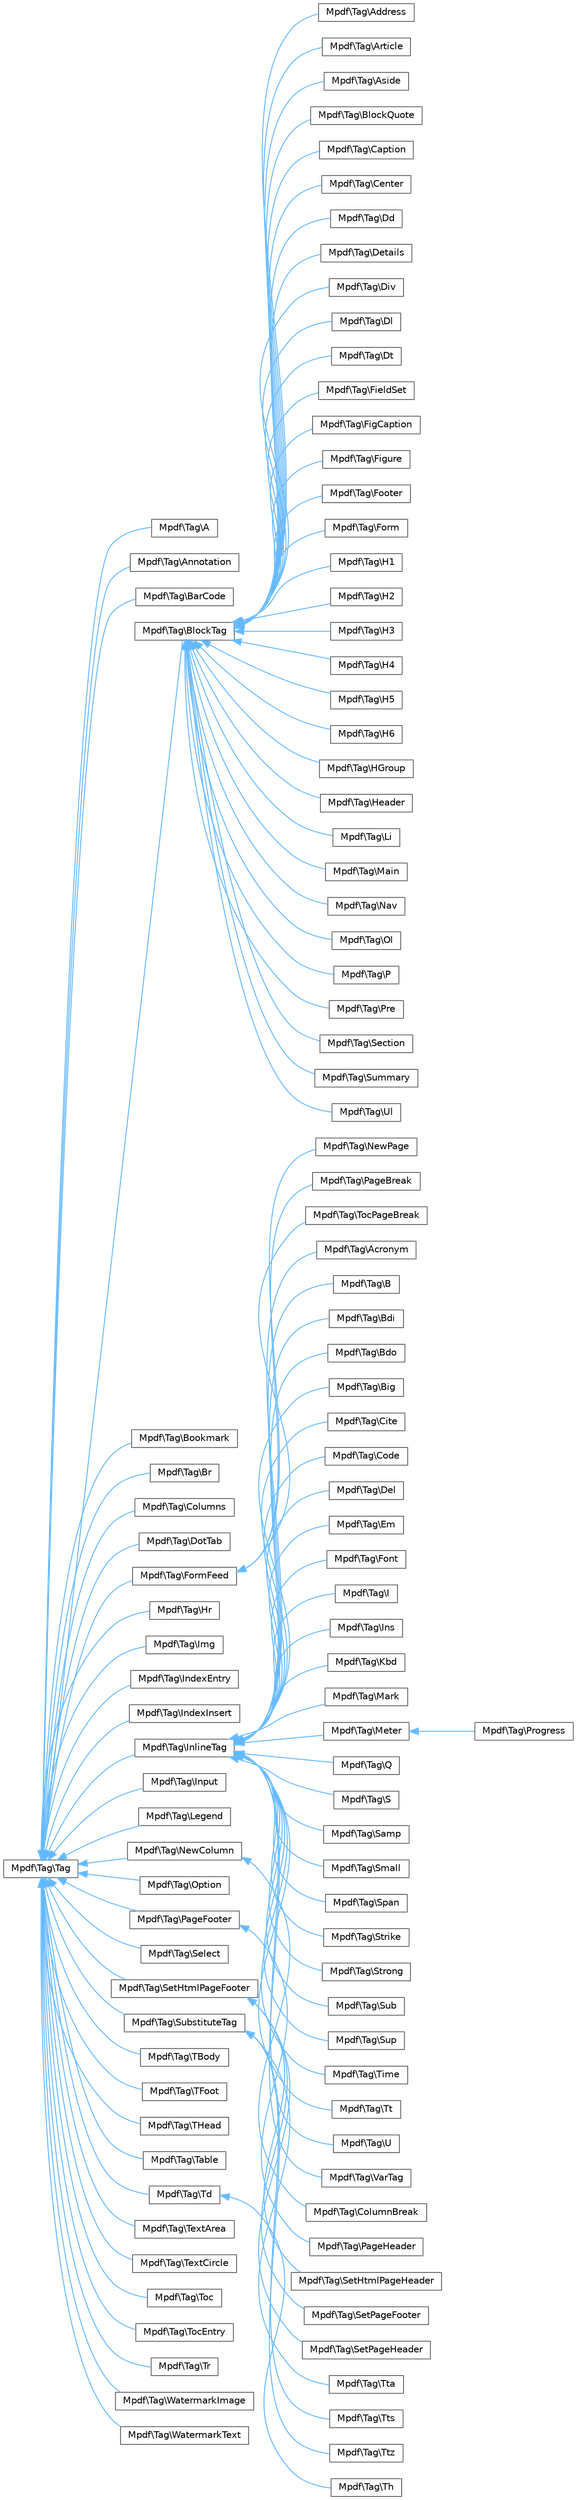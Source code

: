 digraph "Graphical Class Hierarchy"
{
 // LATEX_PDF_SIZE
  bgcolor="transparent";
  edge [fontname=Helvetica,fontsize=10,labelfontname=Helvetica,labelfontsize=10];
  node [fontname=Helvetica,fontsize=10,shape=box,height=0.2,width=0.4];
  rankdir="LR";
  Node0 [id="Node000000",label="Mpdf\\Tag\\Tag",height=0.2,width=0.4,color="grey40", fillcolor="white", style="filled",URL="$classMpdf_1_1Tag_1_1Tag.html",tooltip=" "];
  Node0 -> Node1 [id="edge83_Node000000_Node000001",dir="back",color="steelblue1",style="solid",tooltip=" "];
  Node1 [id="Node000001",label="Mpdf\\Tag\\A",height=0.2,width=0.4,color="grey40", fillcolor="white", style="filled",URL="$classMpdf_1_1Tag_1_1A.html",tooltip=" "];
  Node0 -> Node2 [id="edge84_Node000000_Node000002",dir="back",color="steelblue1",style="solid",tooltip=" "];
  Node2 [id="Node000002",label="Mpdf\\Tag\\Annotation",height=0.2,width=0.4,color="grey40", fillcolor="white", style="filled",URL="$classMpdf_1_1Tag_1_1Annotation.html",tooltip=" "];
  Node0 -> Node3 [id="edge85_Node000000_Node000003",dir="back",color="steelblue1",style="solid",tooltip=" "];
  Node3 [id="Node000003",label="Mpdf\\Tag\\BarCode",height=0.2,width=0.4,color="grey40", fillcolor="white", style="filled",URL="$classMpdf_1_1Tag_1_1BarCode.html",tooltip=" "];
  Node0 -> Node4 [id="edge86_Node000000_Node000004",dir="back",color="steelblue1",style="solid",tooltip=" "];
  Node4 [id="Node000004",label="Mpdf\\Tag\\BlockTag",height=0.2,width=0.4,color="grey40", fillcolor="white", style="filled",URL="$classMpdf_1_1Tag_1_1BlockTag.html",tooltip=" "];
  Node4 -> Node5 [id="edge87_Node000004_Node000005",dir="back",color="steelblue1",style="solid",tooltip=" "];
  Node5 [id="Node000005",label="Mpdf\\Tag\\Address",height=0.2,width=0.4,color="grey40", fillcolor="white", style="filled",URL="$classMpdf_1_1Tag_1_1Address.html",tooltip=" "];
  Node4 -> Node6 [id="edge88_Node000004_Node000006",dir="back",color="steelblue1",style="solid",tooltip=" "];
  Node6 [id="Node000006",label="Mpdf\\Tag\\Article",height=0.2,width=0.4,color="grey40", fillcolor="white", style="filled",URL="$classMpdf_1_1Tag_1_1Article.html",tooltip=" "];
  Node4 -> Node7 [id="edge89_Node000004_Node000007",dir="back",color="steelblue1",style="solid",tooltip=" "];
  Node7 [id="Node000007",label="Mpdf\\Tag\\Aside",height=0.2,width=0.4,color="grey40", fillcolor="white", style="filled",URL="$classMpdf_1_1Tag_1_1Aside.html",tooltip=" "];
  Node4 -> Node8 [id="edge90_Node000004_Node000008",dir="back",color="steelblue1",style="solid",tooltip=" "];
  Node8 [id="Node000008",label="Mpdf\\Tag\\BlockQuote",height=0.2,width=0.4,color="grey40", fillcolor="white", style="filled",URL="$classMpdf_1_1Tag_1_1BlockQuote.html",tooltip=" "];
  Node4 -> Node9 [id="edge91_Node000004_Node000009",dir="back",color="steelblue1",style="solid",tooltip=" "];
  Node9 [id="Node000009",label="Mpdf\\Tag\\Caption",height=0.2,width=0.4,color="grey40", fillcolor="white", style="filled",URL="$classMpdf_1_1Tag_1_1Caption.html",tooltip=" "];
  Node4 -> Node10 [id="edge92_Node000004_Node000010",dir="back",color="steelblue1",style="solid",tooltip=" "];
  Node10 [id="Node000010",label="Mpdf\\Tag\\Center",height=0.2,width=0.4,color="grey40", fillcolor="white", style="filled",URL="$classMpdf_1_1Tag_1_1Center.html",tooltip=" "];
  Node4 -> Node11 [id="edge93_Node000004_Node000011",dir="back",color="steelblue1",style="solid",tooltip=" "];
  Node11 [id="Node000011",label="Mpdf\\Tag\\Dd",height=0.2,width=0.4,color="grey40", fillcolor="white", style="filled",URL="$classMpdf_1_1Tag_1_1Dd.html",tooltip=" "];
  Node4 -> Node12 [id="edge94_Node000004_Node000012",dir="back",color="steelblue1",style="solid",tooltip=" "];
  Node12 [id="Node000012",label="Mpdf\\Tag\\Details",height=0.2,width=0.4,color="grey40", fillcolor="white", style="filled",URL="$classMpdf_1_1Tag_1_1Details.html",tooltip=" "];
  Node4 -> Node13 [id="edge95_Node000004_Node000013",dir="back",color="steelblue1",style="solid",tooltip=" "];
  Node13 [id="Node000013",label="Mpdf\\Tag\\Div",height=0.2,width=0.4,color="grey40", fillcolor="white", style="filled",URL="$classMpdf_1_1Tag_1_1Div.html",tooltip=" "];
  Node4 -> Node14 [id="edge96_Node000004_Node000014",dir="back",color="steelblue1",style="solid",tooltip=" "];
  Node14 [id="Node000014",label="Mpdf\\Tag\\Dl",height=0.2,width=0.4,color="grey40", fillcolor="white", style="filled",URL="$classMpdf_1_1Tag_1_1Dl.html",tooltip=" "];
  Node4 -> Node15 [id="edge97_Node000004_Node000015",dir="back",color="steelblue1",style="solid",tooltip=" "];
  Node15 [id="Node000015",label="Mpdf\\Tag\\Dt",height=0.2,width=0.4,color="grey40", fillcolor="white", style="filled",URL="$classMpdf_1_1Tag_1_1Dt.html",tooltip=" "];
  Node4 -> Node16 [id="edge98_Node000004_Node000016",dir="back",color="steelblue1",style="solid",tooltip=" "];
  Node16 [id="Node000016",label="Mpdf\\Tag\\FieldSet",height=0.2,width=0.4,color="grey40", fillcolor="white", style="filled",URL="$classMpdf_1_1Tag_1_1FieldSet.html",tooltip=" "];
  Node4 -> Node17 [id="edge99_Node000004_Node000017",dir="back",color="steelblue1",style="solid",tooltip=" "];
  Node17 [id="Node000017",label="Mpdf\\Tag\\FigCaption",height=0.2,width=0.4,color="grey40", fillcolor="white", style="filled",URL="$classMpdf_1_1Tag_1_1FigCaption.html",tooltip=" "];
  Node4 -> Node18 [id="edge100_Node000004_Node000018",dir="back",color="steelblue1",style="solid",tooltip=" "];
  Node18 [id="Node000018",label="Mpdf\\Tag\\Figure",height=0.2,width=0.4,color="grey40", fillcolor="white", style="filled",URL="$classMpdf_1_1Tag_1_1Figure.html",tooltip=" "];
  Node4 -> Node19 [id="edge101_Node000004_Node000019",dir="back",color="steelblue1",style="solid",tooltip=" "];
  Node19 [id="Node000019",label="Mpdf\\Tag\\Footer",height=0.2,width=0.4,color="grey40", fillcolor="white", style="filled",URL="$classMpdf_1_1Tag_1_1Footer.html",tooltip=" "];
  Node4 -> Node20 [id="edge102_Node000004_Node000020",dir="back",color="steelblue1",style="solid",tooltip=" "];
  Node20 [id="Node000020",label="Mpdf\\Tag\\Form",height=0.2,width=0.4,color="grey40", fillcolor="white", style="filled",URL="$classMpdf_1_1Tag_1_1Form.html",tooltip=" "];
  Node4 -> Node21 [id="edge103_Node000004_Node000021",dir="back",color="steelblue1",style="solid",tooltip=" "];
  Node21 [id="Node000021",label="Mpdf\\Tag\\H1",height=0.2,width=0.4,color="grey40", fillcolor="white", style="filled",URL="$classMpdf_1_1Tag_1_1H1.html",tooltip=" "];
  Node4 -> Node22 [id="edge104_Node000004_Node000022",dir="back",color="steelblue1",style="solid",tooltip=" "];
  Node22 [id="Node000022",label="Mpdf\\Tag\\H2",height=0.2,width=0.4,color="grey40", fillcolor="white", style="filled",URL="$classMpdf_1_1Tag_1_1H2.html",tooltip=" "];
  Node4 -> Node23 [id="edge105_Node000004_Node000023",dir="back",color="steelblue1",style="solid",tooltip=" "];
  Node23 [id="Node000023",label="Mpdf\\Tag\\H3",height=0.2,width=0.4,color="grey40", fillcolor="white", style="filled",URL="$classMpdf_1_1Tag_1_1H3.html",tooltip=" "];
  Node4 -> Node24 [id="edge106_Node000004_Node000024",dir="back",color="steelblue1",style="solid",tooltip=" "];
  Node24 [id="Node000024",label="Mpdf\\Tag\\H4",height=0.2,width=0.4,color="grey40", fillcolor="white", style="filled",URL="$classMpdf_1_1Tag_1_1H4.html",tooltip=" "];
  Node4 -> Node25 [id="edge107_Node000004_Node000025",dir="back",color="steelblue1",style="solid",tooltip=" "];
  Node25 [id="Node000025",label="Mpdf\\Tag\\H5",height=0.2,width=0.4,color="grey40", fillcolor="white", style="filled",URL="$classMpdf_1_1Tag_1_1H5.html",tooltip=" "];
  Node4 -> Node26 [id="edge108_Node000004_Node000026",dir="back",color="steelblue1",style="solid",tooltip=" "];
  Node26 [id="Node000026",label="Mpdf\\Tag\\H6",height=0.2,width=0.4,color="grey40", fillcolor="white", style="filled",URL="$classMpdf_1_1Tag_1_1H6.html",tooltip=" "];
  Node4 -> Node27 [id="edge109_Node000004_Node000027",dir="back",color="steelblue1",style="solid",tooltip=" "];
  Node27 [id="Node000027",label="Mpdf\\Tag\\HGroup",height=0.2,width=0.4,color="grey40", fillcolor="white", style="filled",URL="$classMpdf_1_1Tag_1_1HGroup.html",tooltip=" "];
  Node4 -> Node28 [id="edge110_Node000004_Node000028",dir="back",color="steelblue1",style="solid",tooltip=" "];
  Node28 [id="Node000028",label="Mpdf\\Tag\\Header",height=0.2,width=0.4,color="grey40", fillcolor="white", style="filled",URL="$classMpdf_1_1Tag_1_1Header.html",tooltip=" "];
  Node4 -> Node29 [id="edge111_Node000004_Node000029",dir="back",color="steelblue1",style="solid",tooltip=" "];
  Node29 [id="Node000029",label="Mpdf\\Tag\\Li",height=0.2,width=0.4,color="grey40", fillcolor="white", style="filled",URL="$classMpdf_1_1Tag_1_1Li.html",tooltip=" "];
  Node4 -> Node30 [id="edge112_Node000004_Node000030",dir="back",color="steelblue1",style="solid",tooltip=" "];
  Node30 [id="Node000030",label="Mpdf\\Tag\\Main",height=0.2,width=0.4,color="grey40", fillcolor="white", style="filled",URL="$classMpdf_1_1Tag_1_1Main.html",tooltip=" "];
  Node4 -> Node31 [id="edge113_Node000004_Node000031",dir="back",color="steelblue1",style="solid",tooltip=" "];
  Node31 [id="Node000031",label="Mpdf\\Tag\\Nav",height=0.2,width=0.4,color="grey40", fillcolor="white", style="filled",URL="$classMpdf_1_1Tag_1_1Nav.html",tooltip=" "];
  Node4 -> Node32 [id="edge114_Node000004_Node000032",dir="back",color="steelblue1",style="solid",tooltip=" "];
  Node32 [id="Node000032",label="Mpdf\\Tag\\Ol",height=0.2,width=0.4,color="grey40", fillcolor="white", style="filled",URL="$classMpdf_1_1Tag_1_1Ol.html",tooltip=" "];
  Node4 -> Node33 [id="edge115_Node000004_Node000033",dir="back",color="steelblue1",style="solid",tooltip=" "];
  Node33 [id="Node000033",label="Mpdf\\Tag\\P",height=0.2,width=0.4,color="grey40", fillcolor="white", style="filled",URL="$classMpdf_1_1Tag_1_1P.html",tooltip=" "];
  Node4 -> Node34 [id="edge116_Node000004_Node000034",dir="back",color="steelblue1",style="solid",tooltip=" "];
  Node34 [id="Node000034",label="Mpdf\\Tag\\Pre",height=0.2,width=0.4,color="grey40", fillcolor="white", style="filled",URL="$classMpdf_1_1Tag_1_1Pre.html",tooltip=" "];
  Node4 -> Node35 [id="edge117_Node000004_Node000035",dir="back",color="steelblue1",style="solid",tooltip=" "];
  Node35 [id="Node000035",label="Mpdf\\Tag\\Section",height=0.2,width=0.4,color="grey40", fillcolor="white", style="filled",URL="$classMpdf_1_1Tag_1_1Section.html",tooltip=" "];
  Node4 -> Node36 [id="edge118_Node000004_Node000036",dir="back",color="steelblue1",style="solid",tooltip=" "];
  Node36 [id="Node000036",label="Mpdf\\Tag\\Summary",height=0.2,width=0.4,color="grey40", fillcolor="white", style="filled",URL="$classMpdf_1_1Tag_1_1Summary.html",tooltip=" "];
  Node4 -> Node37 [id="edge119_Node000004_Node000037",dir="back",color="steelblue1",style="solid",tooltip=" "];
  Node37 [id="Node000037",label="Mpdf\\Tag\\Ul",height=0.2,width=0.4,color="grey40", fillcolor="white", style="filled",URL="$classMpdf_1_1Tag_1_1Ul.html",tooltip=" "];
  Node0 -> Node38 [id="edge120_Node000000_Node000038",dir="back",color="steelblue1",style="solid",tooltip=" "];
  Node38 [id="Node000038",label="Mpdf\\Tag\\Bookmark",height=0.2,width=0.4,color="grey40", fillcolor="white", style="filled",URL="$classMpdf_1_1Tag_1_1Bookmark.html",tooltip=" "];
  Node0 -> Node39 [id="edge121_Node000000_Node000039",dir="back",color="steelblue1",style="solid",tooltip=" "];
  Node39 [id="Node000039",label="Mpdf\\Tag\\Br",height=0.2,width=0.4,color="grey40", fillcolor="white", style="filled",URL="$classMpdf_1_1Tag_1_1Br.html",tooltip=" "];
  Node0 -> Node40 [id="edge122_Node000000_Node000040",dir="back",color="steelblue1",style="solid",tooltip=" "];
  Node40 [id="Node000040",label="Mpdf\\Tag\\Columns",height=0.2,width=0.4,color="grey40", fillcolor="white", style="filled",URL="$classMpdf_1_1Tag_1_1Columns.html",tooltip=" "];
  Node0 -> Node41 [id="edge123_Node000000_Node000041",dir="back",color="steelblue1",style="solid",tooltip=" "];
  Node41 [id="Node000041",label="Mpdf\\Tag\\DotTab",height=0.2,width=0.4,color="grey40", fillcolor="white", style="filled",URL="$classMpdf_1_1Tag_1_1DotTab.html",tooltip=" "];
  Node0 -> Node42 [id="edge124_Node000000_Node000042",dir="back",color="steelblue1",style="solid",tooltip=" "];
  Node42 [id="Node000042",label="Mpdf\\Tag\\FormFeed",height=0.2,width=0.4,color="grey40", fillcolor="white", style="filled",URL="$classMpdf_1_1Tag_1_1FormFeed.html",tooltip=" "];
  Node42 -> Node43 [id="edge125_Node000042_Node000043",dir="back",color="steelblue1",style="solid",tooltip=" "];
  Node43 [id="Node000043",label="Mpdf\\Tag\\NewPage",height=0.2,width=0.4,color="grey40", fillcolor="white", style="filled",URL="$classMpdf_1_1Tag_1_1NewPage.html",tooltip=" "];
  Node42 -> Node44 [id="edge126_Node000042_Node000044",dir="back",color="steelblue1",style="solid",tooltip=" "];
  Node44 [id="Node000044",label="Mpdf\\Tag\\PageBreak",height=0.2,width=0.4,color="grey40", fillcolor="white", style="filled",URL="$classMpdf_1_1Tag_1_1PageBreak.html",tooltip=" "];
  Node42 -> Node45 [id="edge127_Node000042_Node000045",dir="back",color="steelblue1",style="solid",tooltip=" "];
  Node45 [id="Node000045",label="Mpdf\\Tag\\TocPageBreak",height=0.2,width=0.4,color="grey40", fillcolor="white", style="filled",URL="$classMpdf_1_1Tag_1_1TocPageBreak.html",tooltip=" "];
  Node0 -> Node46 [id="edge128_Node000000_Node000046",dir="back",color="steelblue1",style="solid",tooltip=" "];
  Node46 [id="Node000046",label="Mpdf\\Tag\\Hr",height=0.2,width=0.4,color="grey40", fillcolor="white", style="filled",URL="$classMpdf_1_1Tag_1_1Hr.html",tooltip=" "];
  Node0 -> Node47 [id="edge129_Node000000_Node000047",dir="back",color="steelblue1",style="solid",tooltip=" "];
  Node47 [id="Node000047",label="Mpdf\\Tag\\Img",height=0.2,width=0.4,color="grey40", fillcolor="white", style="filled",URL="$classMpdf_1_1Tag_1_1Img.html",tooltip=" "];
  Node0 -> Node48 [id="edge130_Node000000_Node000048",dir="back",color="steelblue1",style="solid",tooltip=" "];
  Node48 [id="Node000048",label="Mpdf\\Tag\\IndexEntry",height=0.2,width=0.4,color="grey40", fillcolor="white", style="filled",URL="$classMpdf_1_1Tag_1_1IndexEntry.html",tooltip=" "];
  Node0 -> Node49 [id="edge131_Node000000_Node000049",dir="back",color="steelblue1",style="solid",tooltip=" "];
  Node49 [id="Node000049",label="Mpdf\\Tag\\IndexInsert",height=0.2,width=0.4,color="grey40", fillcolor="white", style="filled",URL="$classMpdf_1_1Tag_1_1IndexInsert.html",tooltip=" "];
  Node0 -> Node50 [id="edge132_Node000000_Node000050",dir="back",color="steelblue1",style="solid",tooltip=" "];
  Node50 [id="Node000050",label="Mpdf\\Tag\\InlineTag",height=0.2,width=0.4,color="grey40", fillcolor="white", style="filled",URL="$classMpdf_1_1Tag_1_1InlineTag.html",tooltip=" "];
  Node50 -> Node51 [id="edge133_Node000050_Node000051",dir="back",color="steelblue1",style="solid",tooltip=" "];
  Node51 [id="Node000051",label="Mpdf\\Tag\\Acronym",height=0.2,width=0.4,color="grey40", fillcolor="white", style="filled",URL="$classMpdf_1_1Tag_1_1Acronym.html",tooltip=" "];
  Node50 -> Node52 [id="edge134_Node000050_Node000052",dir="back",color="steelblue1",style="solid",tooltip=" "];
  Node52 [id="Node000052",label="Mpdf\\Tag\\B",height=0.2,width=0.4,color="grey40", fillcolor="white", style="filled",URL="$classMpdf_1_1Tag_1_1B.html",tooltip=" "];
  Node50 -> Node53 [id="edge135_Node000050_Node000053",dir="back",color="steelblue1",style="solid",tooltip=" "];
  Node53 [id="Node000053",label="Mpdf\\Tag\\Bdi",height=0.2,width=0.4,color="grey40", fillcolor="white", style="filled",URL="$classMpdf_1_1Tag_1_1Bdi.html",tooltip=" "];
  Node50 -> Node54 [id="edge136_Node000050_Node000054",dir="back",color="steelblue1",style="solid",tooltip=" "];
  Node54 [id="Node000054",label="Mpdf\\Tag\\Bdo",height=0.2,width=0.4,color="grey40", fillcolor="white", style="filled",URL="$classMpdf_1_1Tag_1_1Bdo.html",tooltip=" "];
  Node50 -> Node55 [id="edge137_Node000050_Node000055",dir="back",color="steelblue1",style="solid",tooltip=" "];
  Node55 [id="Node000055",label="Mpdf\\Tag\\Big",height=0.2,width=0.4,color="grey40", fillcolor="white", style="filled",URL="$classMpdf_1_1Tag_1_1Big.html",tooltip=" "];
  Node50 -> Node56 [id="edge138_Node000050_Node000056",dir="back",color="steelblue1",style="solid",tooltip=" "];
  Node56 [id="Node000056",label="Mpdf\\Tag\\Cite",height=0.2,width=0.4,color="grey40", fillcolor="white", style="filled",URL="$classMpdf_1_1Tag_1_1Cite.html",tooltip=" "];
  Node50 -> Node57 [id="edge139_Node000050_Node000057",dir="back",color="steelblue1",style="solid",tooltip=" "];
  Node57 [id="Node000057",label="Mpdf\\Tag\\Code",height=0.2,width=0.4,color="grey40", fillcolor="white", style="filled",URL="$classMpdf_1_1Tag_1_1Code.html",tooltip=" "];
  Node50 -> Node58 [id="edge140_Node000050_Node000058",dir="back",color="steelblue1",style="solid",tooltip=" "];
  Node58 [id="Node000058",label="Mpdf\\Tag\\Del",height=0.2,width=0.4,color="grey40", fillcolor="white", style="filled",URL="$classMpdf_1_1Tag_1_1Del.html",tooltip=" "];
  Node50 -> Node59 [id="edge141_Node000050_Node000059",dir="back",color="steelblue1",style="solid",tooltip=" "];
  Node59 [id="Node000059",label="Mpdf\\Tag\\Em",height=0.2,width=0.4,color="grey40", fillcolor="white", style="filled",URL="$classMpdf_1_1Tag_1_1Em.html",tooltip=" "];
  Node50 -> Node60 [id="edge142_Node000050_Node000060",dir="back",color="steelblue1",style="solid",tooltip=" "];
  Node60 [id="Node000060",label="Mpdf\\Tag\\Font",height=0.2,width=0.4,color="grey40", fillcolor="white", style="filled",URL="$classMpdf_1_1Tag_1_1Font.html",tooltip=" "];
  Node50 -> Node61 [id="edge143_Node000050_Node000061",dir="back",color="steelblue1",style="solid",tooltip=" "];
  Node61 [id="Node000061",label="Mpdf\\Tag\\I",height=0.2,width=0.4,color="grey40", fillcolor="white", style="filled",URL="$classMpdf_1_1Tag_1_1I.html",tooltip=" "];
  Node50 -> Node62 [id="edge144_Node000050_Node000062",dir="back",color="steelblue1",style="solid",tooltip=" "];
  Node62 [id="Node000062",label="Mpdf\\Tag\\Ins",height=0.2,width=0.4,color="grey40", fillcolor="white", style="filled",URL="$classMpdf_1_1Tag_1_1Ins.html",tooltip=" "];
  Node50 -> Node63 [id="edge145_Node000050_Node000063",dir="back",color="steelblue1",style="solid",tooltip=" "];
  Node63 [id="Node000063",label="Mpdf\\Tag\\Kbd",height=0.2,width=0.4,color="grey40", fillcolor="white", style="filled",URL="$classMpdf_1_1Tag_1_1Kbd.html",tooltip=" "];
  Node50 -> Node64 [id="edge146_Node000050_Node000064",dir="back",color="steelblue1",style="solid",tooltip=" "];
  Node64 [id="Node000064",label="Mpdf\\Tag\\Mark",height=0.2,width=0.4,color="grey40", fillcolor="white", style="filled",URL="$classMpdf_1_1Tag_1_1Mark.html",tooltip=" "];
  Node50 -> Node65 [id="edge147_Node000050_Node000065",dir="back",color="steelblue1",style="solid",tooltip=" "];
  Node65 [id="Node000065",label="Mpdf\\Tag\\Meter",height=0.2,width=0.4,color="grey40", fillcolor="white", style="filled",URL="$classMpdf_1_1Tag_1_1Meter.html",tooltip=" "];
  Node65 -> Node66 [id="edge148_Node000065_Node000066",dir="back",color="steelblue1",style="solid",tooltip=" "];
  Node66 [id="Node000066",label="Mpdf\\Tag\\Progress",height=0.2,width=0.4,color="grey40", fillcolor="white", style="filled",URL="$classMpdf_1_1Tag_1_1Progress.html",tooltip=" "];
  Node50 -> Node67 [id="edge149_Node000050_Node000067",dir="back",color="steelblue1",style="solid",tooltip=" "];
  Node67 [id="Node000067",label="Mpdf\\Tag\\Q",height=0.2,width=0.4,color="grey40", fillcolor="white", style="filled",URL="$classMpdf_1_1Tag_1_1Q.html",tooltip=" "];
  Node50 -> Node68 [id="edge150_Node000050_Node000068",dir="back",color="steelblue1",style="solid",tooltip=" "];
  Node68 [id="Node000068",label="Mpdf\\Tag\\S",height=0.2,width=0.4,color="grey40", fillcolor="white", style="filled",URL="$classMpdf_1_1Tag_1_1S.html",tooltip=" "];
  Node50 -> Node69 [id="edge151_Node000050_Node000069",dir="back",color="steelblue1",style="solid",tooltip=" "];
  Node69 [id="Node000069",label="Mpdf\\Tag\\Samp",height=0.2,width=0.4,color="grey40", fillcolor="white", style="filled",URL="$classMpdf_1_1Tag_1_1Samp.html",tooltip=" "];
  Node50 -> Node70 [id="edge152_Node000050_Node000070",dir="back",color="steelblue1",style="solid",tooltip=" "];
  Node70 [id="Node000070",label="Mpdf\\Tag\\Small",height=0.2,width=0.4,color="grey40", fillcolor="white", style="filled",URL="$classMpdf_1_1Tag_1_1Small.html",tooltip=" "];
  Node50 -> Node71 [id="edge153_Node000050_Node000071",dir="back",color="steelblue1",style="solid",tooltip=" "];
  Node71 [id="Node000071",label="Mpdf\\Tag\\Span",height=0.2,width=0.4,color="grey40", fillcolor="white", style="filled",URL="$classMpdf_1_1Tag_1_1Span.html",tooltip=" "];
  Node50 -> Node72 [id="edge154_Node000050_Node000072",dir="back",color="steelblue1",style="solid",tooltip=" "];
  Node72 [id="Node000072",label="Mpdf\\Tag\\Strike",height=0.2,width=0.4,color="grey40", fillcolor="white", style="filled",URL="$classMpdf_1_1Tag_1_1Strike.html",tooltip=" "];
  Node50 -> Node73 [id="edge155_Node000050_Node000073",dir="back",color="steelblue1",style="solid",tooltip=" "];
  Node73 [id="Node000073",label="Mpdf\\Tag\\Strong",height=0.2,width=0.4,color="grey40", fillcolor="white", style="filled",URL="$classMpdf_1_1Tag_1_1Strong.html",tooltip=" "];
  Node50 -> Node74 [id="edge156_Node000050_Node000074",dir="back",color="steelblue1",style="solid",tooltip=" "];
  Node74 [id="Node000074",label="Mpdf\\Tag\\Sub",height=0.2,width=0.4,color="grey40", fillcolor="white", style="filled",URL="$classMpdf_1_1Tag_1_1Sub.html",tooltip=" "];
  Node50 -> Node75 [id="edge157_Node000050_Node000075",dir="back",color="steelblue1",style="solid",tooltip=" "];
  Node75 [id="Node000075",label="Mpdf\\Tag\\Sup",height=0.2,width=0.4,color="grey40", fillcolor="white", style="filled",URL="$classMpdf_1_1Tag_1_1Sup.html",tooltip=" "];
  Node50 -> Node76 [id="edge158_Node000050_Node000076",dir="back",color="steelblue1",style="solid",tooltip=" "];
  Node76 [id="Node000076",label="Mpdf\\Tag\\Time",height=0.2,width=0.4,color="grey40", fillcolor="white", style="filled",URL="$classMpdf_1_1Tag_1_1Time.html",tooltip=" "];
  Node50 -> Node77 [id="edge159_Node000050_Node000077",dir="back",color="steelblue1",style="solid",tooltip=" "];
  Node77 [id="Node000077",label="Mpdf\\Tag\\Tt",height=0.2,width=0.4,color="grey40", fillcolor="white", style="filled",URL="$classMpdf_1_1Tag_1_1Tt.html",tooltip=" "];
  Node50 -> Node78 [id="edge160_Node000050_Node000078",dir="back",color="steelblue1",style="solid",tooltip=" "];
  Node78 [id="Node000078",label="Mpdf\\Tag\\U",height=0.2,width=0.4,color="grey40", fillcolor="white", style="filled",URL="$classMpdf_1_1Tag_1_1U.html",tooltip=" "];
  Node50 -> Node79 [id="edge161_Node000050_Node000079",dir="back",color="steelblue1",style="solid",tooltip=" "];
  Node79 [id="Node000079",label="Mpdf\\Tag\\VarTag",height=0.2,width=0.4,color="grey40", fillcolor="white", style="filled",URL="$classMpdf_1_1Tag_1_1VarTag.html",tooltip=" "];
  Node0 -> Node80 [id="edge162_Node000000_Node000080",dir="back",color="steelblue1",style="solid",tooltip=" "];
  Node80 [id="Node000080",label="Mpdf\\Tag\\Input",height=0.2,width=0.4,color="grey40", fillcolor="white", style="filled",URL="$classMpdf_1_1Tag_1_1Input.html",tooltip=" "];
  Node0 -> Node81 [id="edge163_Node000000_Node000081",dir="back",color="steelblue1",style="solid",tooltip=" "];
  Node81 [id="Node000081",label="Mpdf\\Tag\\Legend",height=0.2,width=0.4,color="grey40", fillcolor="white", style="filled",URL="$classMpdf_1_1Tag_1_1Legend.html",tooltip=" "];
  Node0 -> Node82 [id="edge164_Node000000_Node000082",dir="back",color="steelblue1",style="solid",tooltip=" "];
  Node82 [id="Node000082",label="Mpdf\\Tag\\NewColumn",height=0.2,width=0.4,color="grey40", fillcolor="white", style="filled",URL="$classMpdf_1_1Tag_1_1NewColumn.html",tooltip=" "];
  Node82 -> Node83 [id="edge165_Node000082_Node000083",dir="back",color="steelblue1",style="solid",tooltip=" "];
  Node83 [id="Node000083",label="Mpdf\\Tag\\ColumnBreak",height=0.2,width=0.4,color="grey40", fillcolor="white", style="filled",URL="$classMpdf_1_1Tag_1_1ColumnBreak.html",tooltip=" "];
  Node0 -> Node84 [id="edge166_Node000000_Node000084",dir="back",color="steelblue1",style="solid",tooltip=" "];
  Node84 [id="Node000084",label="Mpdf\\Tag\\Option",height=0.2,width=0.4,color="grey40", fillcolor="white", style="filled",URL="$classMpdf_1_1Tag_1_1Option.html",tooltip=" "];
  Node0 -> Node85 [id="edge167_Node000000_Node000085",dir="back",color="steelblue1",style="solid",tooltip=" "];
  Node85 [id="Node000085",label="Mpdf\\Tag\\PageFooter",height=0.2,width=0.4,color="grey40", fillcolor="white", style="filled",URL="$classMpdf_1_1Tag_1_1PageFooter.html",tooltip=" "];
  Node85 -> Node86 [id="edge168_Node000085_Node000086",dir="back",color="steelblue1",style="solid",tooltip=" "];
  Node86 [id="Node000086",label="Mpdf\\Tag\\PageHeader",height=0.2,width=0.4,color="grey40", fillcolor="white", style="filled",URL="$classMpdf_1_1Tag_1_1PageHeader.html",tooltip=" "];
  Node0 -> Node87 [id="edge169_Node000000_Node000087",dir="back",color="steelblue1",style="solid",tooltip=" "];
  Node87 [id="Node000087",label="Mpdf\\Tag\\Select",height=0.2,width=0.4,color="grey40", fillcolor="white", style="filled",URL="$classMpdf_1_1Tag_1_1Select.html",tooltip=" "];
  Node0 -> Node88 [id="edge170_Node000000_Node000088",dir="back",color="steelblue1",style="solid",tooltip=" "];
  Node88 [id="Node000088",label="Mpdf\\Tag\\SetHtmlPageFooter",height=0.2,width=0.4,color="grey40", fillcolor="white", style="filled",URL="$classMpdf_1_1Tag_1_1SetHtmlPageFooter.html",tooltip=" "];
  Node88 -> Node89 [id="edge171_Node000088_Node000089",dir="back",color="steelblue1",style="solid",tooltip=" "];
  Node89 [id="Node000089",label="Mpdf\\Tag\\SetHtmlPageHeader",height=0.2,width=0.4,color="grey40", fillcolor="white", style="filled",URL="$classMpdf_1_1Tag_1_1SetHtmlPageHeader.html",tooltip=" "];
  Node88 -> Node90 [id="edge172_Node000088_Node000090",dir="back",color="steelblue1",style="solid",tooltip=" "];
  Node90 [id="Node000090",label="Mpdf\\Tag\\SetPageFooter",height=0.2,width=0.4,color="grey40", fillcolor="white", style="filled",URL="$classMpdf_1_1Tag_1_1SetPageFooter.html",tooltip=" "];
  Node88 -> Node91 [id="edge173_Node000088_Node000091",dir="back",color="steelblue1",style="solid",tooltip=" "];
  Node91 [id="Node000091",label="Mpdf\\Tag\\SetPageHeader",height=0.2,width=0.4,color="grey40", fillcolor="white", style="filled",URL="$classMpdf_1_1Tag_1_1SetPageHeader.html",tooltip=" "];
  Node0 -> Node92 [id="edge174_Node000000_Node000092",dir="back",color="steelblue1",style="solid",tooltip=" "];
  Node92 [id="Node000092",label="Mpdf\\Tag\\SubstituteTag",height=0.2,width=0.4,color="grey40", fillcolor="white", style="filled",URL="$classMpdf_1_1Tag_1_1SubstituteTag.html",tooltip=" "];
  Node92 -> Node93 [id="edge175_Node000092_Node000093",dir="back",color="steelblue1",style="solid",tooltip=" "];
  Node93 [id="Node000093",label="Mpdf\\Tag\\Tta",height=0.2,width=0.4,color="grey40", fillcolor="white", style="filled",URL="$classMpdf_1_1Tag_1_1Tta.html",tooltip=" "];
  Node92 -> Node94 [id="edge176_Node000092_Node000094",dir="back",color="steelblue1",style="solid",tooltip=" "];
  Node94 [id="Node000094",label="Mpdf\\Tag\\Tts",height=0.2,width=0.4,color="grey40", fillcolor="white", style="filled",URL="$classMpdf_1_1Tag_1_1Tts.html",tooltip=" "];
  Node92 -> Node95 [id="edge177_Node000092_Node000095",dir="back",color="steelblue1",style="solid",tooltip=" "];
  Node95 [id="Node000095",label="Mpdf\\Tag\\Ttz",height=0.2,width=0.4,color="grey40", fillcolor="white", style="filled",URL="$classMpdf_1_1Tag_1_1Ttz.html",tooltip=" "];
  Node0 -> Node96 [id="edge178_Node000000_Node000096",dir="back",color="steelblue1",style="solid",tooltip=" "];
  Node96 [id="Node000096",label="Mpdf\\Tag\\TBody",height=0.2,width=0.4,color="grey40", fillcolor="white", style="filled",URL="$classMpdf_1_1Tag_1_1TBody.html",tooltip=" "];
  Node0 -> Node97 [id="edge179_Node000000_Node000097",dir="back",color="steelblue1",style="solid",tooltip=" "];
  Node97 [id="Node000097",label="Mpdf\\Tag\\TFoot",height=0.2,width=0.4,color="grey40", fillcolor="white", style="filled",URL="$classMpdf_1_1Tag_1_1TFoot.html",tooltip=" "];
  Node0 -> Node98 [id="edge180_Node000000_Node000098",dir="back",color="steelblue1",style="solid",tooltip=" "];
  Node98 [id="Node000098",label="Mpdf\\Tag\\THead",height=0.2,width=0.4,color="grey40", fillcolor="white", style="filled",URL="$classMpdf_1_1Tag_1_1THead.html",tooltip=" "];
  Node0 -> Node99 [id="edge181_Node000000_Node000099",dir="back",color="steelblue1",style="solid",tooltip=" "];
  Node99 [id="Node000099",label="Mpdf\\Tag\\Table",height=0.2,width=0.4,color="grey40", fillcolor="white", style="filled",URL="$classMpdf_1_1Tag_1_1Table.html",tooltip=" "];
  Node0 -> Node100 [id="edge182_Node000000_Node000100",dir="back",color="steelblue1",style="solid",tooltip=" "];
  Node100 [id="Node000100",label="Mpdf\\Tag\\Td",height=0.2,width=0.4,color="grey40", fillcolor="white", style="filled",URL="$classMpdf_1_1Tag_1_1Td.html",tooltip=" "];
  Node100 -> Node101 [id="edge183_Node000100_Node000101",dir="back",color="steelblue1",style="solid",tooltip=" "];
  Node101 [id="Node000101",label="Mpdf\\Tag\\Th",height=0.2,width=0.4,color="grey40", fillcolor="white", style="filled",URL="$classMpdf_1_1Tag_1_1Th.html",tooltip=" "];
  Node0 -> Node102 [id="edge184_Node000000_Node000102",dir="back",color="steelblue1",style="solid",tooltip=" "];
  Node102 [id="Node000102",label="Mpdf\\Tag\\TextArea",height=0.2,width=0.4,color="grey40", fillcolor="white", style="filled",URL="$classMpdf_1_1Tag_1_1TextArea.html",tooltip=" "];
  Node0 -> Node103 [id="edge185_Node000000_Node000103",dir="back",color="steelblue1",style="solid",tooltip=" "];
  Node103 [id="Node000103",label="Mpdf\\Tag\\TextCircle",height=0.2,width=0.4,color="grey40", fillcolor="white", style="filled",URL="$classMpdf_1_1Tag_1_1TextCircle.html",tooltip=" "];
  Node0 -> Node104 [id="edge186_Node000000_Node000104",dir="back",color="steelblue1",style="solid",tooltip=" "];
  Node104 [id="Node000104",label="Mpdf\\Tag\\Toc",height=0.2,width=0.4,color="grey40", fillcolor="white", style="filled",URL="$classMpdf_1_1Tag_1_1Toc.html",tooltip=" "];
  Node0 -> Node105 [id="edge187_Node000000_Node000105",dir="back",color="steelblue1",style="solid",tooltip=" "];
  Node105 [id="Node000105",label="Mpdf\\Tag\\TocEntry",height=0.2,width=0.4,color="grey40", fillcolor="white", style="filled",URL="$classMpdf_1_1Tag_1_1TocEntry.html",tooltip=" "];
  Node0 -> Node106 [id="edge188_Node000000_Node000106",dir="back",color="steelblue1",style="solid",tooltip=" "];
  Node106 [id="Node000106",label="Mpdf\\Tag\\Tr",height=0.2,width=0.4,color="grey40", fillcolor="white", style="filled",URL="$classMpdf_1_1Tag_1_1Tr.html",tooltip=" "];
  Node0 -> Node107 [id="edge189_Node000000_Node000107",dir="back",color="steelblue1",style="solid",tooltip=" "];
  Node107 [id="Node000107",label="Mpdf\\Tag\\WatermarkImage",height=0.2,width=0.4,color="grey40", fillcolor="white", style="filled",URL="$classMpdf_1_1Tag_1_1WatermarkImage.html",tooltip=" "];
  Node0 -> Node108 [id="edge190_Node000000_Node000108",dir="back",color="steelblue1",style="solid",tooltip=" "];
  Node108 [id="Node000108",label="Mpdf\\Tag\\WatermarkText",height=0.2,width=0.4,color="grey40", fillcolor="white", style="filled",URL="$classMpdf_1_1Tag_1_1WatermarkText.html",tooltip=" "];
}
